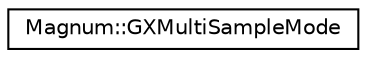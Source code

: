 digraph "圖形化之類別階層"
{
  edge [fontname="Helvetica",fontsize="10",labelfontname="Helvetica",labelfontsize="10"];
  node [fontname="Helvetica",fontsize="10",shape=record];
  rankdir="LR";
  Node1 [label="Magnum::GXMultiSampleMode",height=0.2,width=0.4,color="black", fillcolor="white", style="filled",URL="$class_magnum_1_1_g_x_multi_sample_mode.html"];
}
